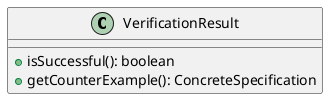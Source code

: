 @startuml

    class VerificationResult {
        +isSuccessful(): boolean
        +getCounterExample(): ConcreteSpecification
    }

@enduml
